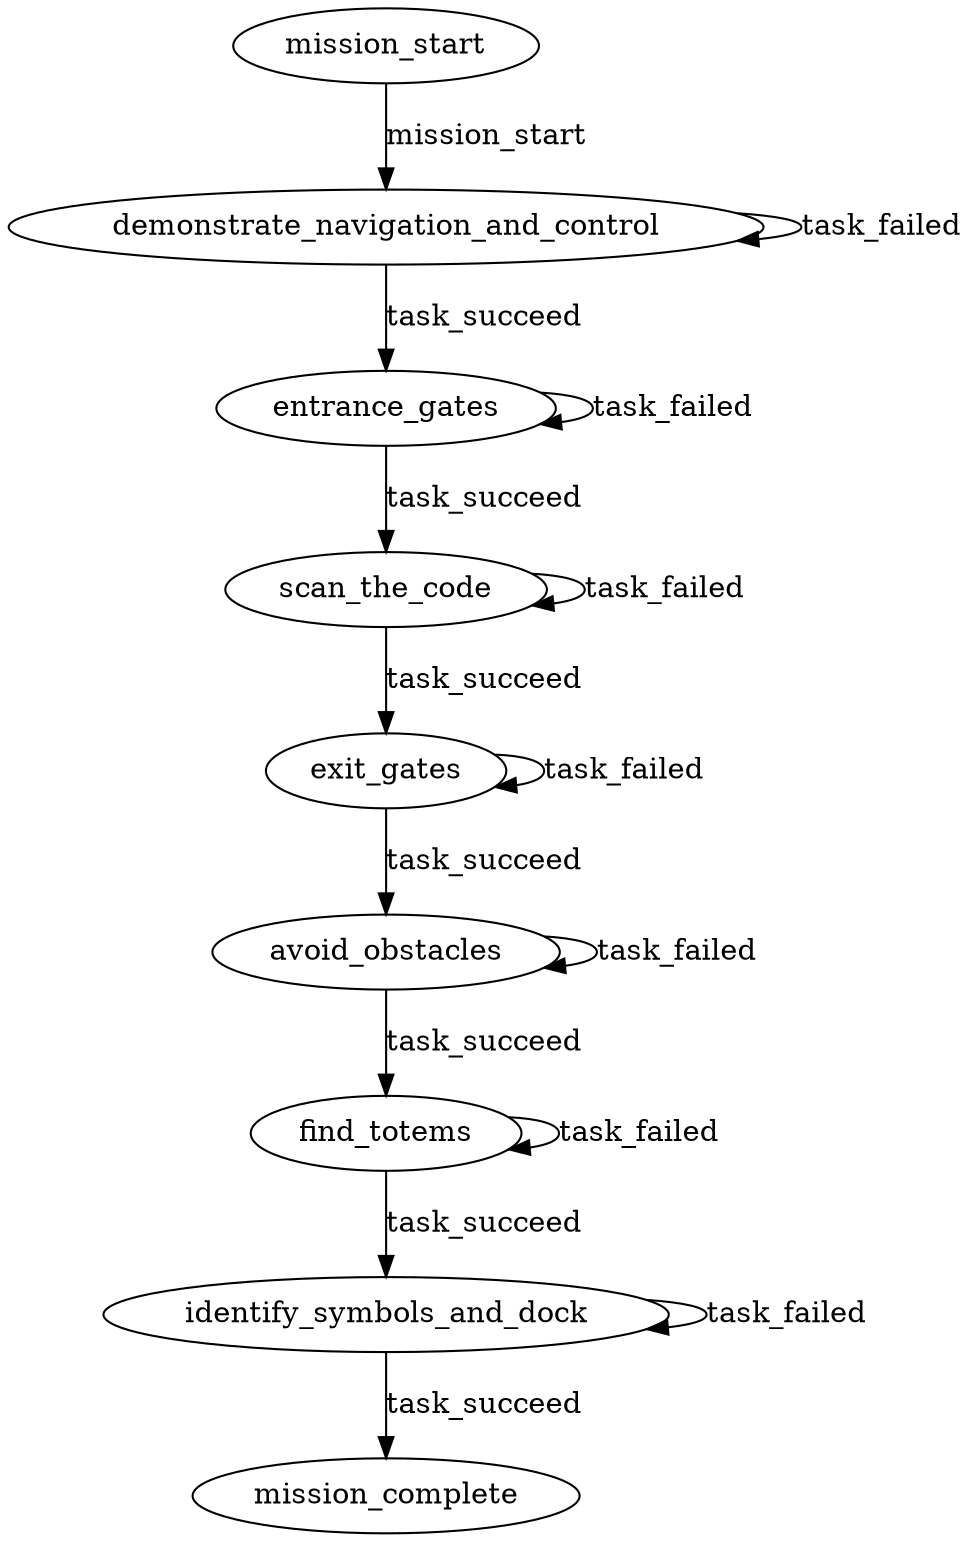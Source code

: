 digraph G {
0[label=mission_start];
1[label=demonstrate_navigation_and_control];
2[label=entrance_gates];
3[label=scan_the_code];
4[label=exit_gates];
5[label=avoid_obstacles];
6[label=find_totems];
7[label=identify_symbols_and_dock];
8[label=mission_complete];
0->1 [label=mission_start];
1->1 [label=task_failed];
1->2 [label=task_succeed];
2->2 [label=task_failed];
2->3 [label=task_succeed];
3->3 [label=task_failed];
3->4 [label=task_succeed];
4->4 [label=task_failed];
4->5 [label=task_succeed];
5->5 [label=task_failed];
5->6 [label=task_succeed];
6->6 [label=task_failed];
6->7 [label=task_succeed];
7->7 [label=task_failed];
7->8 [label=task_succeed];
}
